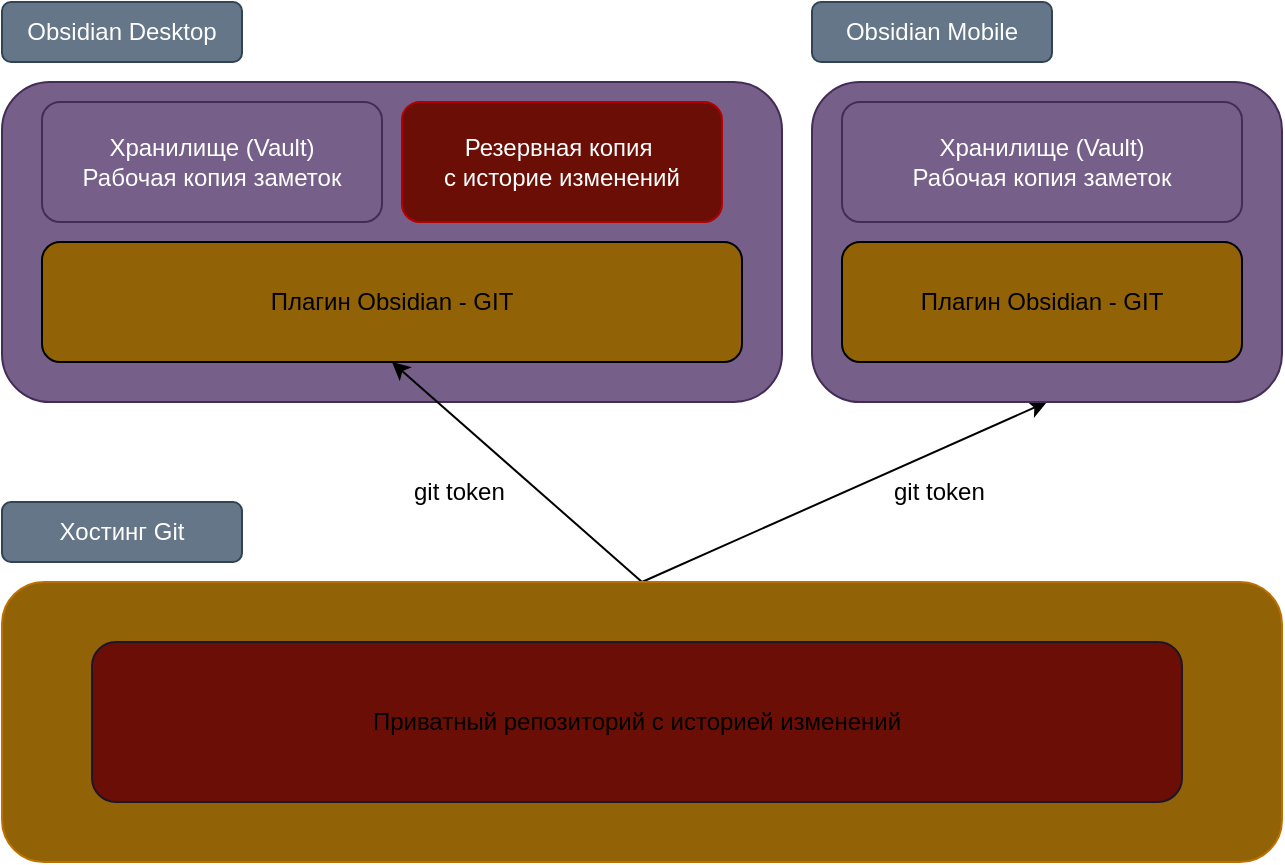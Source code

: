 <mxfile>
    <diagram id="rVp-us0SeA4E6KMEe4CU" name="Page-1">
        <mxGraphModel dx="864" dy="733" grid="1" gridSize="10" guides="1" tooltips="1" connect="1" arrows="1" fold="1" page="1" pageScale="1" pageWidth="850" pageHeight="1100" math="0" shadow="0">
            <root>
                <mxCell id="0"/>
                <mxCell id="1" parent="0"/>
                <mxCell id="2" value="" style="rounded=1;whiteSpace=wrap;html=1;fillColor=#76608a;fontColor=#ffffff;strokeColor=#432D57;" vertex="1" parent="1">
                    <mxGeometry x="90" y="120" width="390" height="160" as="geometry"/>
                </mxCell>
                <mxCell id="12" style="edgeStyle=none;html=1;entryX=0.5;entryY=1;entryDx=0;entryDy=0;exitX=0.5;exitY=0;exitDx=0;exitDy=0;" edge="1" parent="1" source="3" target="5">
                    <mxGeometry relative="1" as="geometry">
                        <mxPoint x="370" y="350" as="sourcePoint"/>
                    </mxGeometry>
                </mxCell>
                <mxCell id="13" style="edgeStyle=none;html=1;exitX=0.5;exitY=0;exitDx=0;exitDy=0;entryX=0.5;entryY=1;entryDx=0;entryDy=0;" edge="1" parent="1" source="3" target="4">
                    <mxGeometry relative="1" as="geometry"/>
                </mxCell>
                <mxCell id="3" value="" style="rounded=1;whiteSpace=wrap;html=1;fillColor=#916306;fontColor=#000000;strokeColor=#BD7000;" vertex="1" parent="1">
                    <mxGeometry x="90" y="370" width="640" height="140" as="geometry"/>
                </mxCell>
                <mxCell id="4" value="" style="rounded=1;whiteSpace=wrap;html=1;fillColor=#76608a;fontColor=#ffffff;strokeColor=#432D57;" vertex="1" parent="1">
                    <mxGeometry x="495" y="120" width="235" height="160" as="geometry"/>
                </mxCell>
                <mxCell id="5" value="Плагин Obsidian - GIT" style="rounded=1;whiteSpace=wrap;html=1;fillColor=#916306;" vertex="1" parent="1">
                    <mxGeometry x="110" y="200" width="350" height="60" as="geometry"/>
                </mxCell>
                <mxCell id="6" value="Хранилище (Vault)&lt;br&gt;Рабочая копия заметок" style="rounded=1;whiteSpace=wrap;html=1;fillColor=#76608a;fontColor=#ffffff;strokeColor=#432D57;" vertex="1" parent="1">
                    <mxGeometry x="110" y="130" width="170" height="60" as="geometry"/>
                </mxCell>
                <mxCell id="7" value="Резервная копия&amp;nbsp;&lt;br&gt;с историе изменений" style="rounded=1;whiteSpace=wrap;html=1;strokeColor=#B20000;fillColor=#6B0F06;fontColor=#ffffff;" vertex="1" parent="1">
                    <mxGeometry x="290" y="130" width="160" height="60" as="geometry"/>
                </mxCell>
                <mxCell id="8" value="Плагин Obsidian - GIT" style="rounded=1;whiteSpace=wrap;html=1;fillColor=#916306;" vertex="1" parent="1">
                    <mxGeometry x="510" y="200" width="200" height="60" as="geometry"/>
                </mxCell>
                <mxCell id="9" value="Хранилище (Vault)&lt;br&gt;Рабочая копия заметок" style="rounded=1;whiteSpace=wrap;html=1;fillColor=#76608a;fontColor=#ffffff;strokeColor=#432D57;" vertex="1" parent="1">
                    <mxGeometry x="510" y="130" width="200" height="60" as="geometry"/>
                </mxCell>
                <mxCell id="10" value="Приватный репозиторий с историей изменений" style="rounded=1;whiteSpace=wrap;html=1;strokeColor=#1F1529;fillColor=#6B0F06;" vertex="1" parent="1">
                    <mxGeometry x="135" y="400" width="545" height="80" as="geometry"/>
                </mxCell>
                <mxCell id="14" value="Obsidian Desktop" style="rounded=1;whiteSpace=wrap;html=1;strokeColor=#314354;fillColor=#647687;fontColor=#ffffff;" vertex="1" parent="1">
                    <mxGeometry x="90" y="80" width="120" height="30" as="geometry"/>
                </mxCell>
                <mxCell id="15" value="Obsidian Mobile" style="rounded=1;whiteSpace=wrap;html=1;strokeColor=#314354;fillColor=#647687;fontColor=#ffffff;" vertex="1" parent="1">
                    <mxGeometry x="495" y="80" width="120" height="30" as="geometry"/>
                </mxCell>
                <mxCell id="16" value="Хостинг Git" style="rounded=1;whiteSpace=wrap;html=1;strokeColor=#314354;fillColor=#647687;fontColor=#ffffff;" vertex="1" parent="1">
                    <mxGeometry x="90" y="330" width="120" height="30" as="geometry"/>
                </mxCell>
                <mxCell id="17" value="git token" style="text;strokeColor=none;fillColor=none;align=left;verticalAlign=middle;spacingLeft=4;spacingRight=4;overflow=hidden;points=[[0,0.5],[1,0.5]];portConstraint=eastwest;rotatable=0;whiteSpace=wrap;html=1;" vertex="1" parent="1">
                    <mxGeometry x="290" y="310" width="80" height="30" as="geometry"/>
                </mxCell>
                <mxCell id="18" value="git token" style="text;strokeColor=none;fillColor=none;align=left;verticalAlign=middle;spacingLeft=4;spacingRight=4;overflow=hidden;points=[[0,0.5],[1,0.5]];portConstraint=eastwest;rotatable=0;whiteSpace=wrap;html=1;" vertex="1" parent="1">
                    <mxGeometry x="530" y="310" width="80" height="30" as="geometry"/>
                </mxCell>
            </root>
        </mxGraphModel>
    </diagram>
</mxfile>